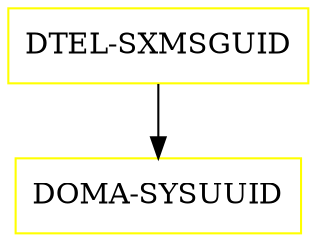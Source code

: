 digraph G {
  "DTEL-SXMSGUID" [shape=box,color=yellow];
  "DOMA-SYSUUID" [shape=box,color=yellow,URL="./DOMA_SYSUUID.html"];
  "DTEL-SXMSGUID" -> "DOMA-SYSUUID";
}
